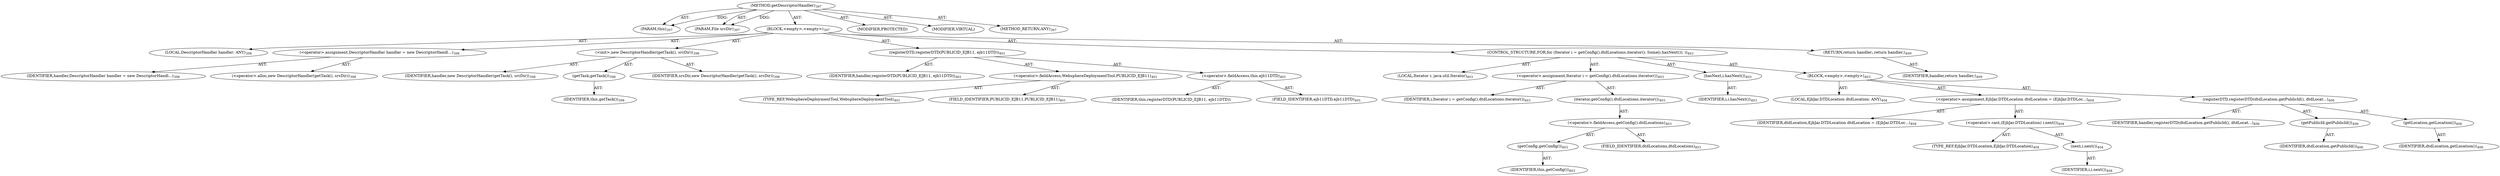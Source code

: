 digraph "getDescriptorHandler" {  
"111669149719" [label = <(METHOD,getDescriptorHandler)<SUB>397</SUB>> ]
"115964117012" [label = <(PARAM,this)<SUB>397</SUB>> ]
"115964117047" [label = <(PARAM,File srcDir)<SUB>397</SUB>> ]
"25769803800" [label = <(BLOCK,&lt;empty&gt;,&lt;empty&gt;)<SUB>397</SUB>> ]
"94489280513" [label = <(LOCAL,DescriptorHandler handler: ANY)<SUB>398</SUB>> ]
"30064771128" [label = <(&lt;operator&gt;.assignment,DescriptorHandler handler = new DescriptorHandl...)<SUB>398</SUB>> ]
"68719476826" [label = <(IDENTIFIER,handler,DescriptorHandler handler = new DescriptorHandl...)<SUB>398</SUB>> ]
"30064771129" [label = <(&lt;operator&gt;.alloc,new DescriptorHandler(getTask(), srcDir))<SUB>398</SUB>> ]
"30064771130" [label = <(&lt;init&gt;,new DescriptorHandler(getTask(), srcDir))<SUB>398</SUB>> ]
"68719476827" [label = <(IDENTIFIER,handler,new DescriptorHandler(getTask(), srcDir))<SUB>398</SUB>> ]
"30064771131" [label = <(getTask,getTask())<SUB>398</SUB>> ]
"68719476756" [label = <(IDENTIFIER,this,getTask())<SUB>398</SUB>> ]
"68719476828" [label = <(IDENTIFIER,srcDir,new DescriptorHandler(getTask(), srcDir))<SUB>398</SUB>> ]
"30064771132" [label = <(registerDTD,registerDTD(PUBLICID_EJB11, ejb11DTD))<SUB>401</SUB>> ]
"68719476829" [label = <(IDENTIFIER,handler,registerDTD(PUBLICID_EJB11, ejb11DTD))<SUB>401</SUB>> ]
"30064771133" [label = <(&lt;operator&gt;.fieldAccess,WebsphereDeploymentTool.PUBLICID_EJB11)<SUB>401</SUB>> ]
"180388626432" [label = <(TYPE_REF,WebsphereDeploymentTool,WebsphereDeploymentTool)<SUB>401</SUB>> ]
"55834574872" [label = <(FIELD_IDENTIFIER,PUBLICID_EJB11,PUBLICID_EJB11)<SUB>401</SUB>> ]
"30064771134" [label = <(&lt;operator&gt;.fieldAccess,this.ejb11DTD)<SUB>401</SUB>> ]
"68719476830" [label = <(IDENTIFIER,this,registerDTD(PUBLICID_EJB11, ejb11DTD))> ]
"55834574873" [label = <(FIELD_IDENTIFIER,ejb11DTD,ejb11DTD)<SUB>401</SUB>> ]
"47244640257" [label = <(CONTROL_STRUCTURE,FOR,for (Iterator i = getConfig().dtdLocations.iterator(); Some(i.hasNext()); ))<SUB>403</SUB>> ]
"94489280514" [label = <(LOCAL,Iterator i: java.util.Iterator)<SUB>403</SUB>> ]
"30064771135" [label = <(&lt;operator&gt;.assignment,Iterator i = getConfig().dtdLocations.iterator())<SUB>403</SUB>> ]
"68719476831" [label = <(IDENTIFIER,i,Iterator i = getConfig().dtdLocations.iterator())<SUB>403</SUB>> ]
"30064771136" [label = <(iterator,getConfig().dtdLocations.iterator())<SUB>403</SUB>> ]
"30064771137" [label = <(&lt;operator&gt;.fieldAccess,getConfig().dtdLocations)<SUB>403</SUB>> ]
"30064771138" [label = <(getConfig,getConfig())<SUB>403</SUB>> ]
"68719476757" [label = <(IDENTIFIER,this,getConfig())<SUB>403</SUB>> ]
"55834574874" [label = <(FIELD_IDENTIFIER,dtdLocations,dtdLocations)<SUB>403</SUB>> ]
"30064771139" [label = <(hasNext,i.hasNext())<SUB>403</SUB>> ]
"68719476832" [label = <(IDENTIFIER,i,i.hasNext())<SUB>403</SUB>> ]
"25769803801" [label = <(BLOCK,&lt;empty&gt;,&lt;empty&gt;)<SUB>403</SUB>> ]
"94489280515" [label = <(LOCAL,EjbJar.DTDLocation dtdLocation: ANY)<SUB>404</SUB>> ]
"30064771140" [label = <(&lt;operator&gt;.assignment,EjbJar.DTDLocation dtdLocation = (EjbJar.DTDLoc...)<SUB>404</SUB>> ]
"68719476833" [label = <(IDENTIFIER,dtdLocation,EjbJar.DTDLocation dtdLocation = (EjbJar.DTDLoc...)<SUB>404</SUB>> ]
"30064771141" [label = <(&lt;operator&gt;.cast,(EjbJar.DTDLocation) i.next())<SUB>404</SUB>> ]
"180388626433" [label = <(TYPE_REF,EjbJar.DTDLocation,EjbJar.DTDLocation)<SUB>404</SUB>> ]
"30064771142" [label = <(next,i.next())<SUB>404</SUB>> ]
"68719476834" [label = <(IDENTIFIER,i,i.next())<SUB>404</SUB>> ]
"30064771143" [label = <(registerDTD,registerDTD(dtdLocation.getPublicId(), dtdLocat...)<SUB>406</SUB>> ]
"68719476835" [label = <(IDENTIFIER,handler,registerDTD(dtdLocation.getPublicId(), dtdLocat...)<SUB>406</SUB>> ]
"30064771144" [label = <(getPublicId,getPublicId())<SUB>406</SUB>> ]
"68719476836" [label = <(IDENTIFIER,dtdLocation,getPublicId())<SUB>406</SUB>> ]
"30064771145" [label = <(getLocation,getLocation())<SUB>406</SUB>> ]
"68719476837" [label = <(IDENTIFIER,dtdLocation,getLocation())<SUB>406</SUB>> ]
"146028888066" [label = <(RETURN,return handler;,return handler;)<SUB>409</SUB>> ]
"68719476838" [label = <(IDENTIFIER,handler,return handler;)<SUB>409</SUB>> ]
"133143986257" [label = <(MODIFIER,PROTECTED)> ]
"133143986258" [label = <(MODIFIER,VIRTUAL)> ]
"128849018903" [label = <(METHOD_RETURN,ANY)<SUB>397</SUB>> ]
  "111669149719" -> "115964117012"  [ label = "AST: "] 
  "111669149719" -> "115964117047"  [ label = "AST: "] 
  "111669149719" -> "25769803800"  [ label = "AST: "] 
  "111669149719" -> "133143986257"  [ label = "AST: "] 
  "111669149719" -> "133143986258"  [ label = "AST: "] 
  "111669149719" -> "128849018903"  [ label = "AST: "] 
  "25769803800" -> "94489280513"  [ label = "AST: "] 
  "25769803800" -> "30064771128"  [ label = "AST: "] 
  "25769803800" -> "30064771130"  [ label = "AST: "] 
  "25769803800" -> "30064771132"  [ label = "AST: "] 
  "25769803800" -> "47244640257"  [ label = "AST: "] 
  "25769803800" -> "146028888066"  [ label = "AST: "] 
  "30064771128" -> "68719476826"  [ label = "AST: "] 
  "30064771128" -> "30064771129"  [ label = "AST: "] 
  "30064771130" -> "68719476827"  [ label = "AST: "] 
  "30064771130" -> "30064771131"  [ label = "AST: "] 
  "30064771130" -> "68719476828"  [ label = "AST: "] 
  "30064771131" -> "68719476756"  [ label = "AST: "] 
  "30064771132" -> "68719476829"  [ label = "AST: "] 
  "30064771132" -> "30064771133"  [ label = "AST: "] 
  "30064771132" -> "30064771134"  [ label = "AST: "] 
  "30064771133" -> "180388626432"  [ label = "AST: "] 
  "30064771133" -> "55834574872"  [ label = "AST: "] 
  "30064771134" -> "68719476830"  [ label = "AST: "] 
  "30064771134" -> "55834574873"  [ label = "AST: "] 
  "47244640257" -> "94489280514"  [ label = "AST: "] 
  "47244640257" -> "30064771135"  [ label = "AST: "] 
  "47244640257" -> "30064771139"  [ label = "AST: "] 
  "47244640257" -> "25769803801"  [ label = "AST: "] 
  "30064771135" -> "68719476831"  [ label = "AST: "] 
  "30064771135" -> "30064771136"  [ label = "AST: "] 
  "30064771136" -> "30064771137"  [ label = "AST: "] 
  "30064771137" -> "30064771138"  [ label = "AST: "] 
  "30064771137" -> "55834574874"  [ label = "AST: "] 
  "30064771138" -> "68719476757"  [ label = "AST: "] 
  "30064771139" -> "68719476832"  [ label = "AST: "] 
  "25769803801" -> "94489280515"  [ label = "AST: "] 
  "25769803801" -> "30064771140"  [ label = "AST: "] 
  "25769803801" -> "30064771143"  [ label = "AST: "] 
  "30064771140" -> "68719476833"  [ label = "AST: "] 
  "30064771140" -> "30064771141"  [ label = "AST: "] 
  "30064771141" -> "180388626433"  [ label = "AST: "] 
  "30064771141" -> "30064771142"  [ label = "AST: "] 
  "30064771142" -> "68719476834"  [ label = "AST: "] 
  "30064771143" -> "68719476835"  [ label = "AST: "] 
  "30064771143" -> "30064771144"  [ label = "AST: "] 
  "30064771143" -> "30064771145"  [ label = "AST: "] 
  "30064771144" -> "68719476836"  [ label = "AST: "] 
  "30064771145" -> "68719476837"  [ label = "AST: "] 
  "146028888066" -> "68719476838"  [ label = "AST: "] 
  "111669149719" -> "115964117012"  [ label = "DDG: "] 
  "111669149719" -> "115964117047"  [ label = "DDG: "] 
}
